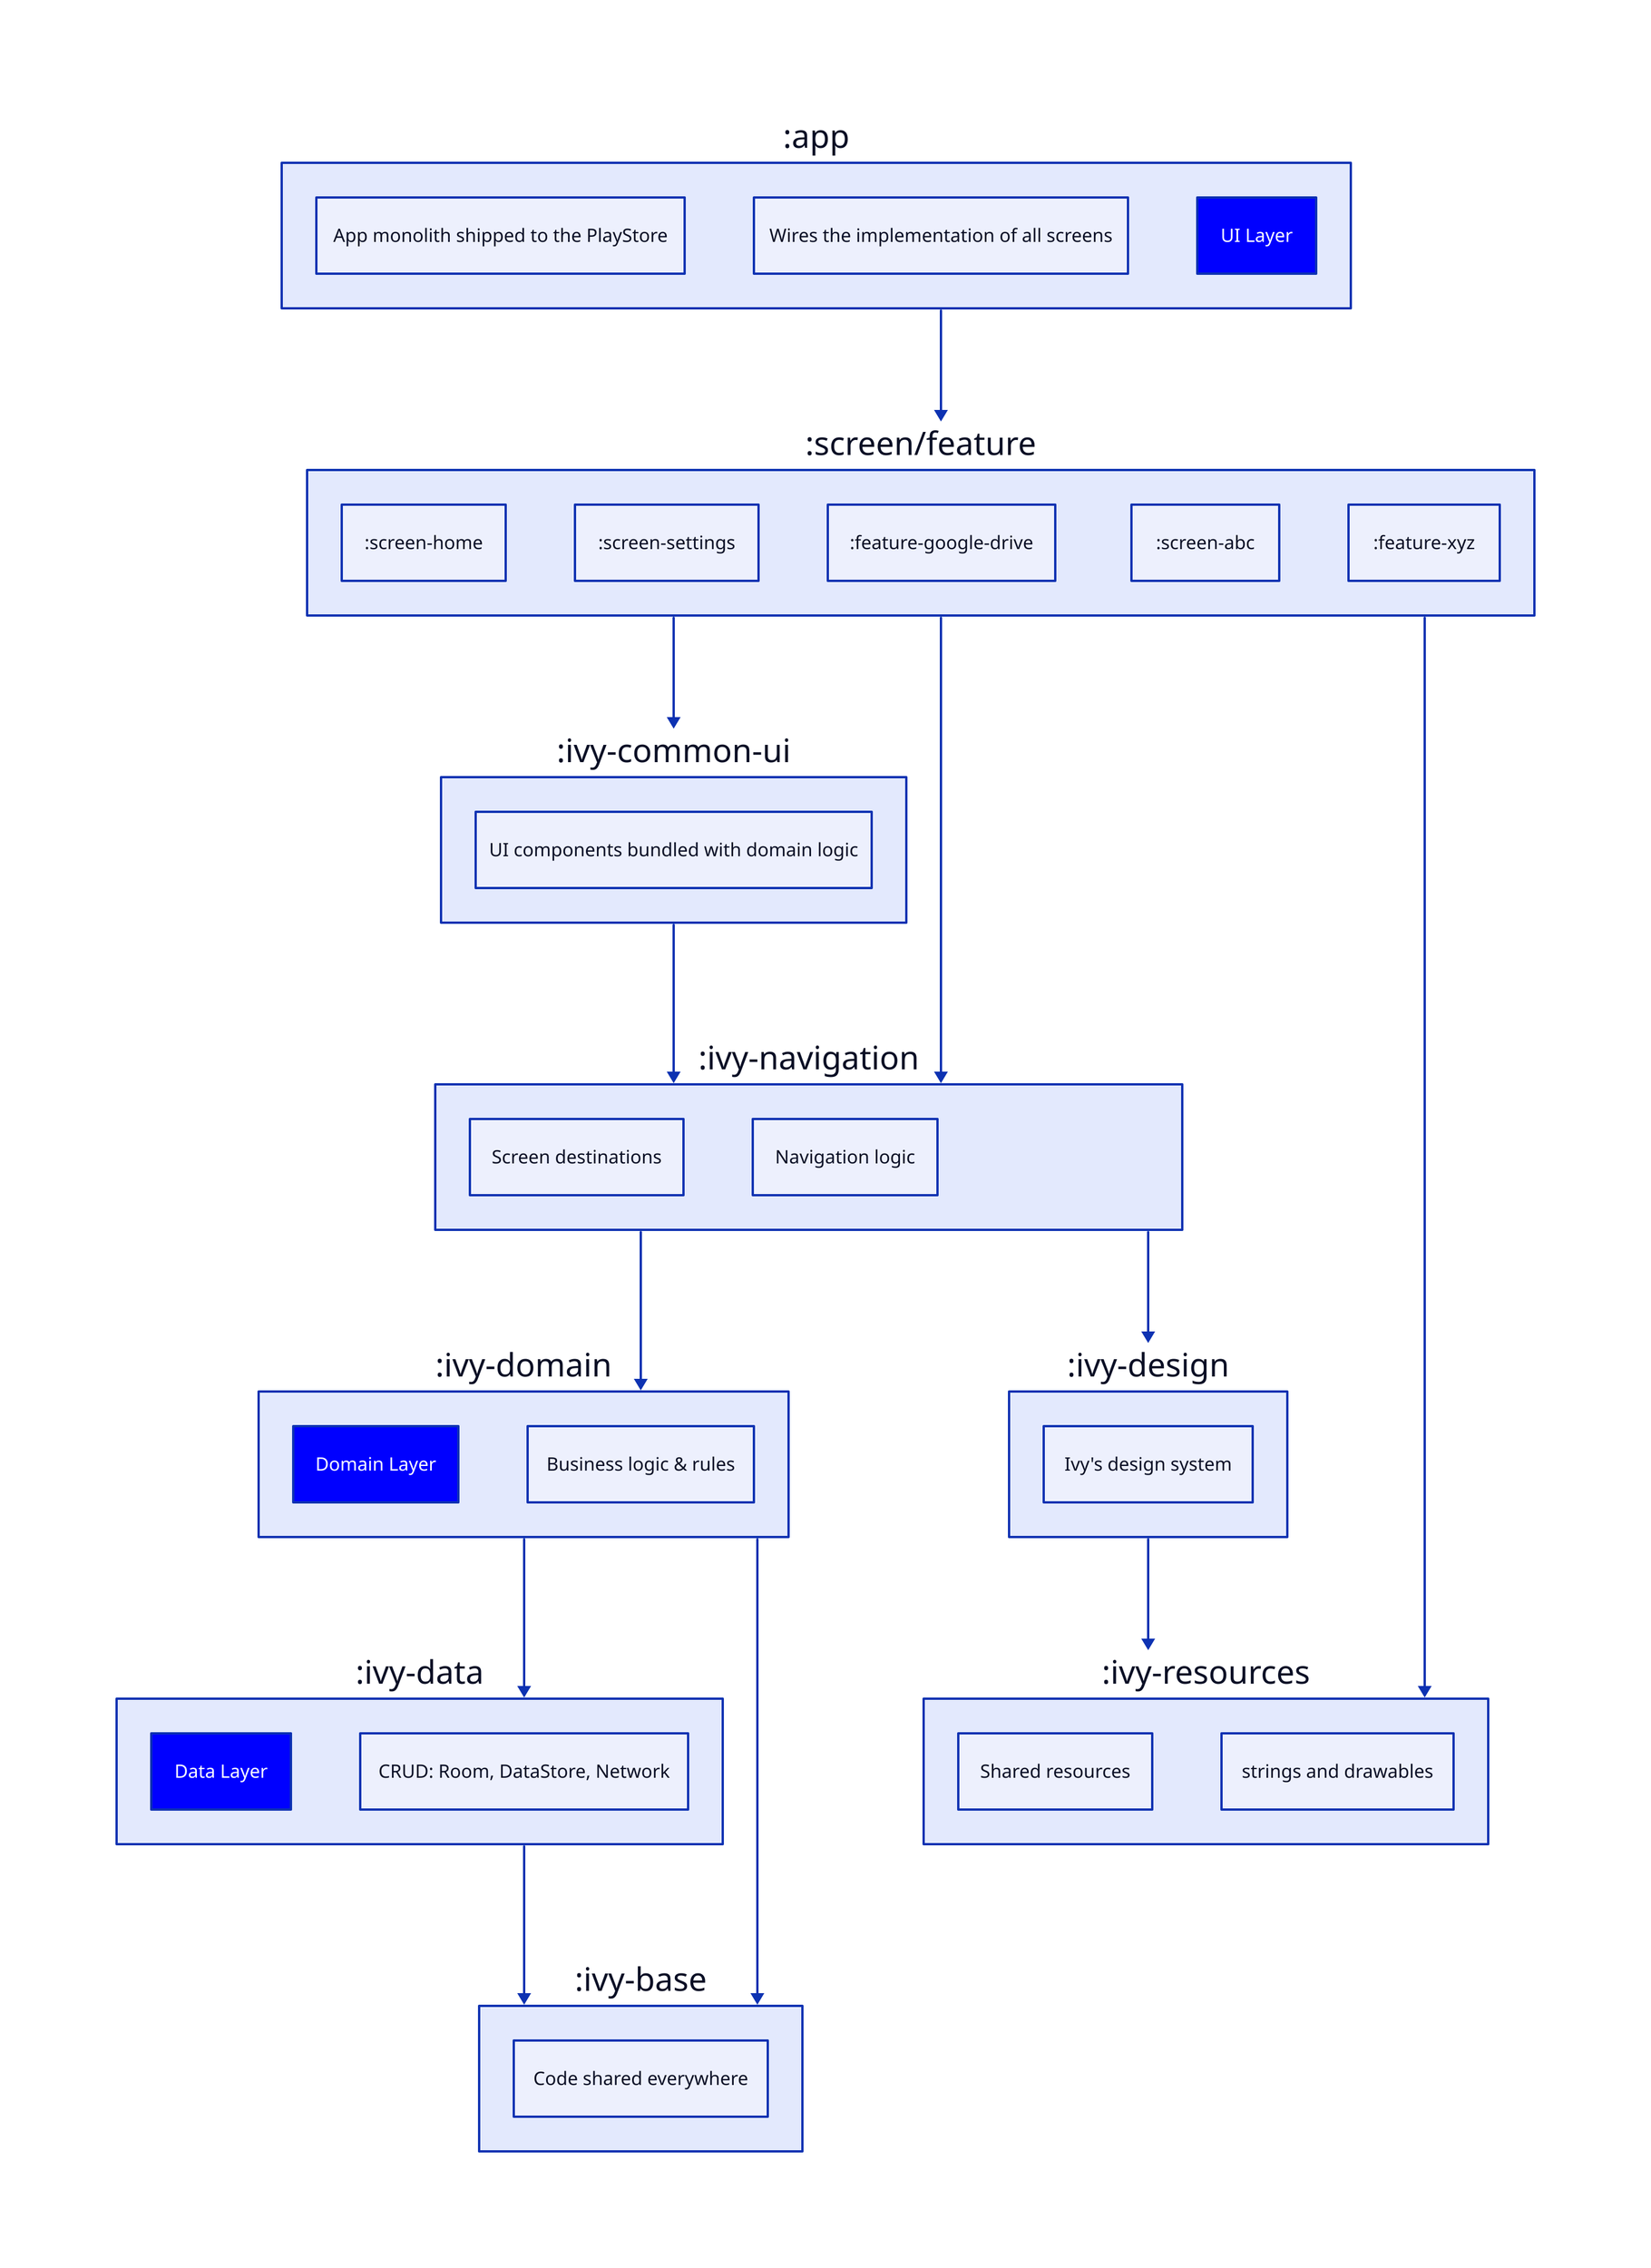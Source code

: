 ivy-res: ":ivy-resources" {
  "Shared resources"
  "strings and drawables"
}
ivy-base: ":ivy-base" {
  "Code shared everywhere"
}
ivy-data: ":ivy-data" {
  "Data Layer" {
    style {
      fill: blue
      font-color: white
    }
  }
  "CRUD: Room, DataStore, Network"
}
ivy-domain: ":ivy-domain" {
  "Domain Layer" {
    style {
      fill: blue
      font-color: white
    }
  }
  "Business logic & rules"
}
ivy-common-ui: ":ivy-common-ui" {
  "UI components bundled with domain logic"
}
ivy-nav: ":ivy-navigation" {
  "Screen destinations"
  "Navigation logic"
}
ivy-design: ":ivy-design" {
  "Ivy's design system"
}
screens: ":screen/feature" {
  ":screen-home"
  ":screen-settings"
  ":feature-google-drive"
  ":screen-abc"
  ":feature-xyz"
}
app: ":app" {
  "App monolith shipped to the PlayStore"
  "Wires the implementation of all screens"
  "UI Layer" {
    style {
      fill: blue
      font-color: white
    }
  }
}

ivy-data -> ivy-base
ivy-domain -> ivy-data
ivy-domain -> ivy-base

ivy-design -> ivy-res
ivy-nav -> ivy-domain
ivy-nav -> ivy-design

ivy-common-ui -> ivy-nav

screens -> ivy-common-ui
screens -> ivy-nav
screens -> ivy-res

app -> screens
